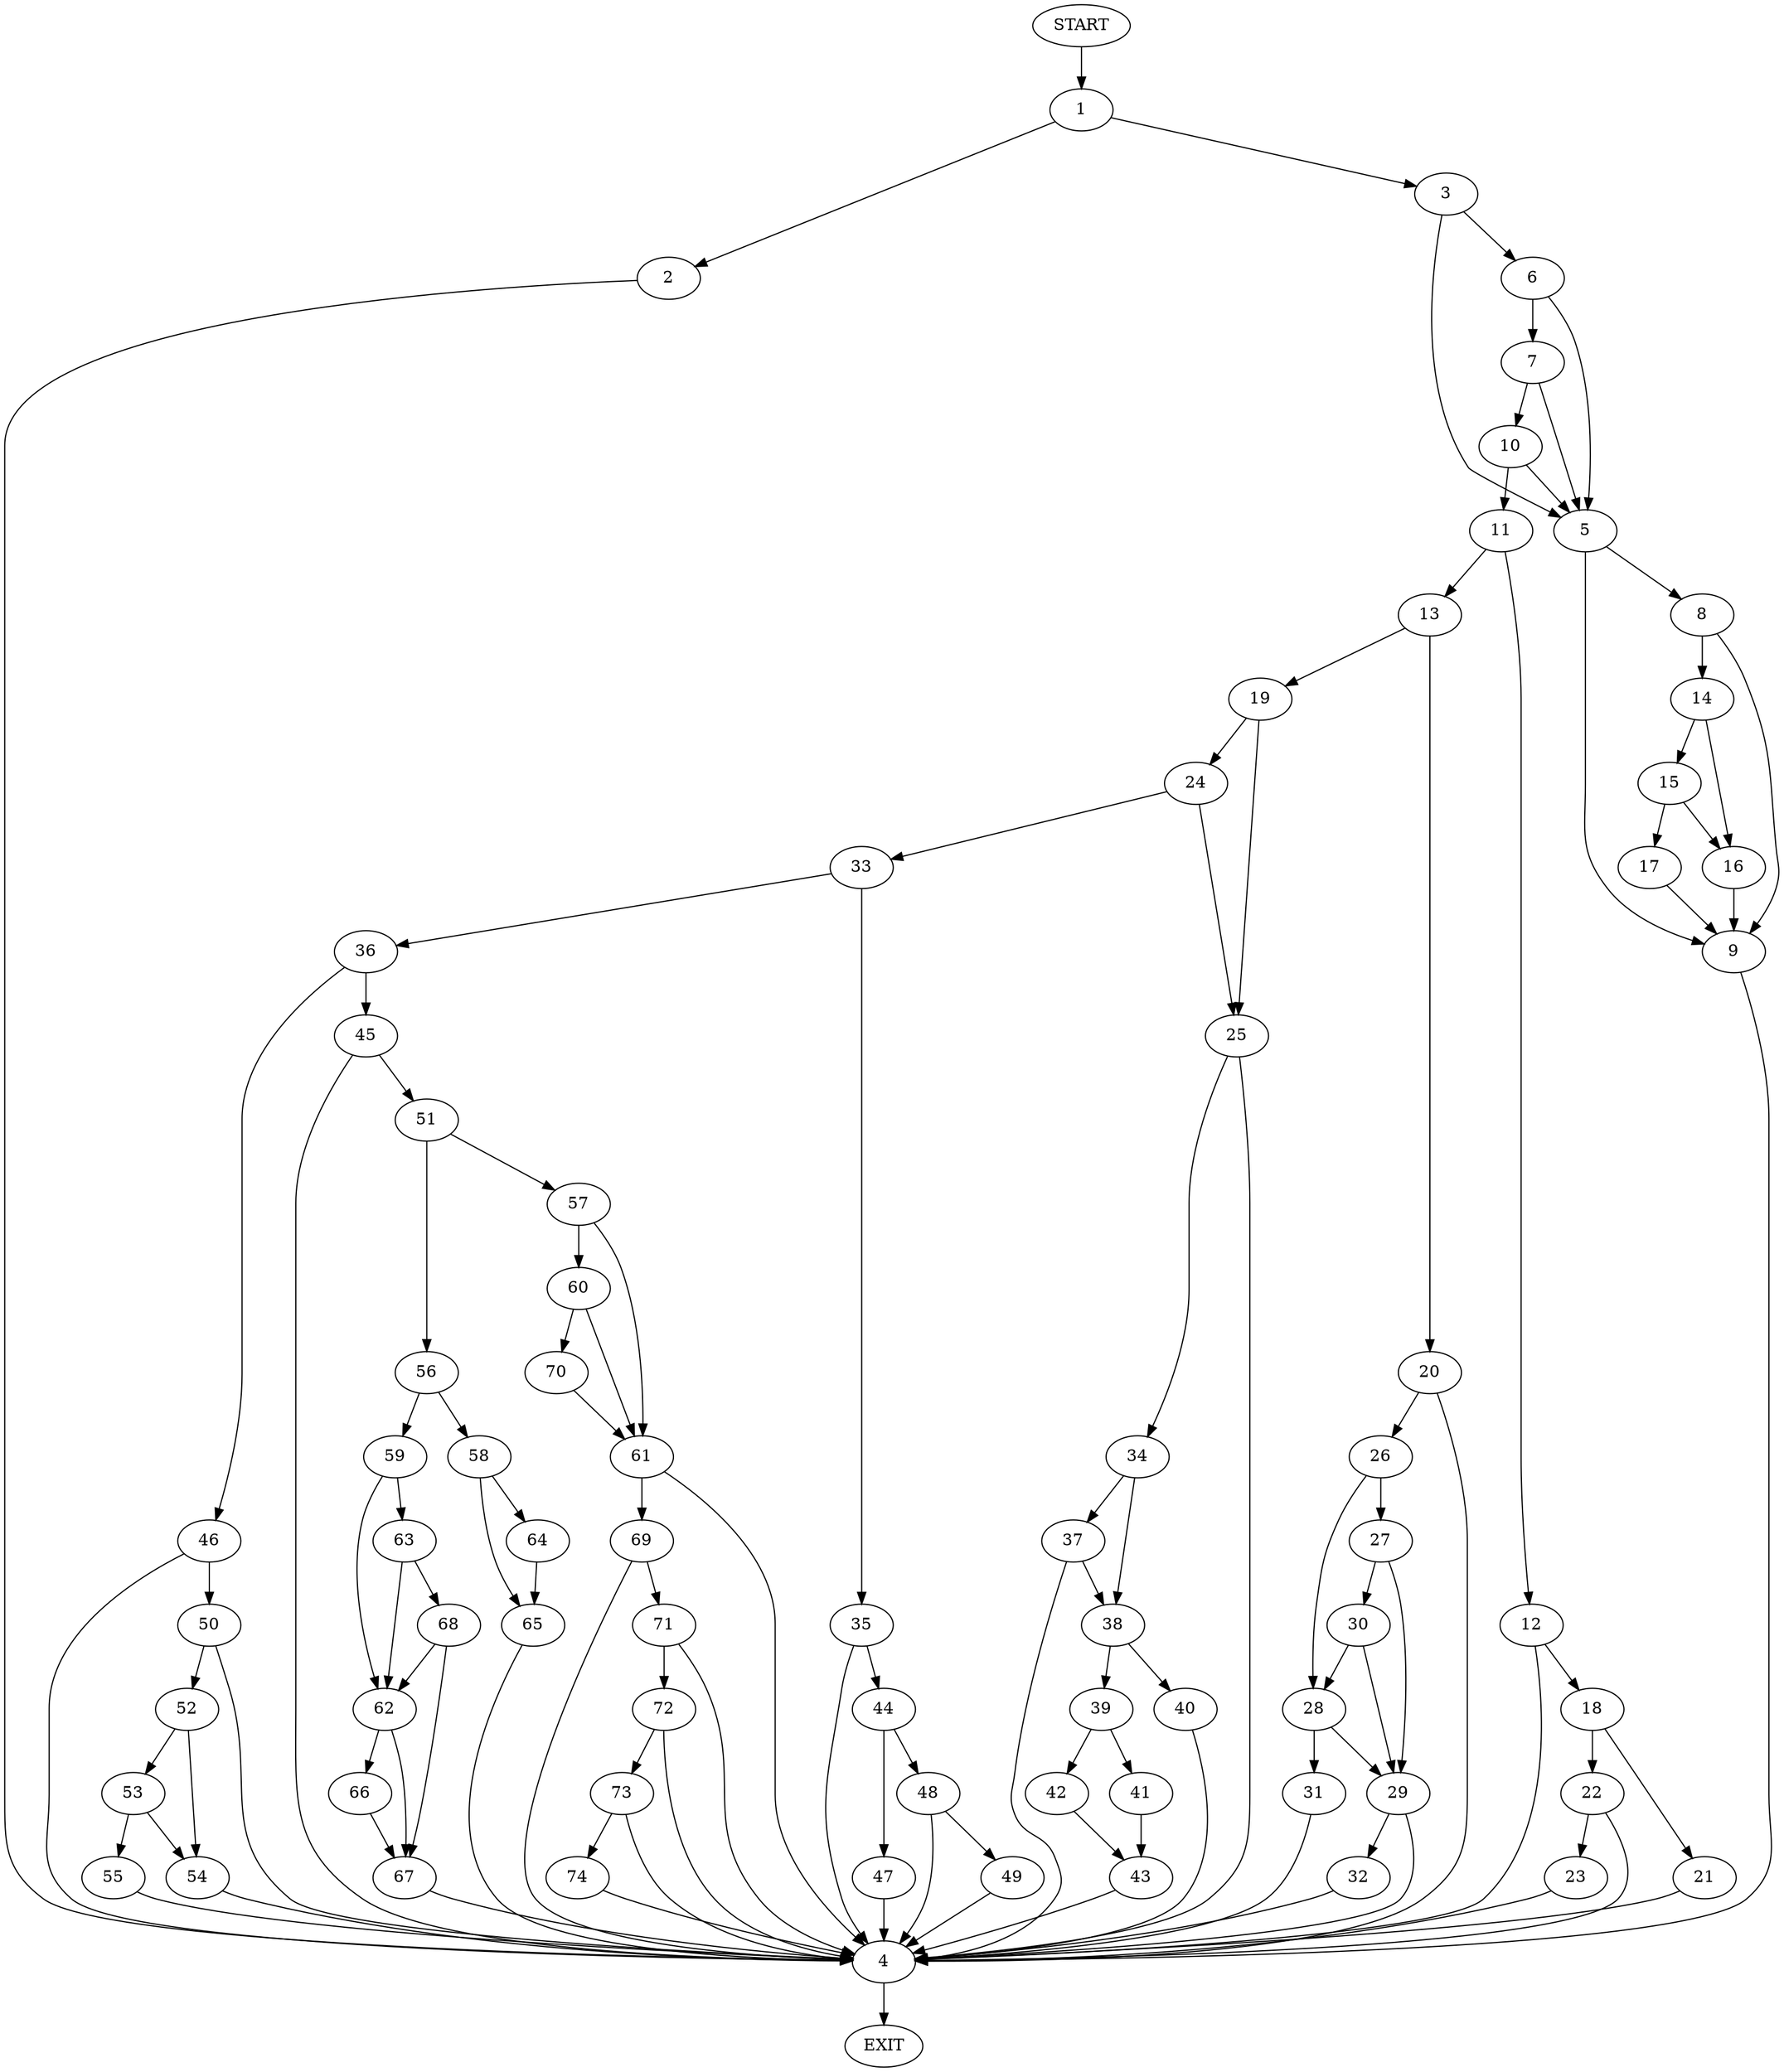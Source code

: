 digraph {
0 [label="START"]
75 [label="EXIT"]
0 -> 1
1 -> 2
1 -> 3
2 -> 4
3 -> 5
3 -> 6
4 -> 75
6 -> 5
6 -> 7
5 -> 8
5 -> 9
7 -> 5
7 -> 10
10 -> 5
10 -> 11
11 -> 12
11 -> 13
9 -> 4
8 -> 9
8 -> 14
14 -> 15
14 -> 16
15 -> 17
15 -> 16
16 -> 9
17 -> 9
12 -> 4
12 -> 18
13 -> 19
13 -> 20
18 -> 21
18 -> 22
21 -> 4
22 -> 23
22 -> 4
23 -> 4
19 -> 24
19 -> 25
20 -> 4
20 -> 26
26 -> 27
26 -> 28
27 -> 29
27 -> 30
28 -> 29
28 -> 31
29 -> 32
29 -> 4
30 -> 29
30 -> 28
31 -> 4
32 -> 4
24 -> 33
24 -> 25
25 -> 34
25 -> 4
33 -> 35
33 -> 36
34 -> 37
34 -> 38
38 -> 39
38 -> 40
37 -> 38
37 -> 4
39 -> 41
39 -> 42
40 -> 4
42 -> 43
41 -> 43
43 -> 4
35 -> 4
35 -> 44
36 -> 45
36 -> 46
44 -> 47
44 -> 48
48 -> 4
48 -> 49
47 -> 4
49 -> 4
46 -> 4
46 -> 50
45 -> 4
45 -> 51
50 -> 4
50 -> 52
52 -> 53
52 -> 54
54 -> 4
53 -> 54
53 -> 55
55 -> 4
51 -> 56
51 -> 57
56 -> 58
56 -> 59
57 -> 60
57 -> 61
59 -> 62
59 -> 63
58 -> 64
58 -> 65
64 -> 65
65 -> 4
62 -> 66
62 -> 67
63 -> 62
63 -> 68
68 -> 62
68 -> 67
67 -> 4
66 -> 67
61 -> 4
61 -> 69
60 -> 61
60 -> 70
70 -> 61
69 -> 71
69 -> 4
71 -> 72
71 -> 4
72 -> 4
72 -> 73
73 -> 74
73 -> 4
74 -> 4
}
